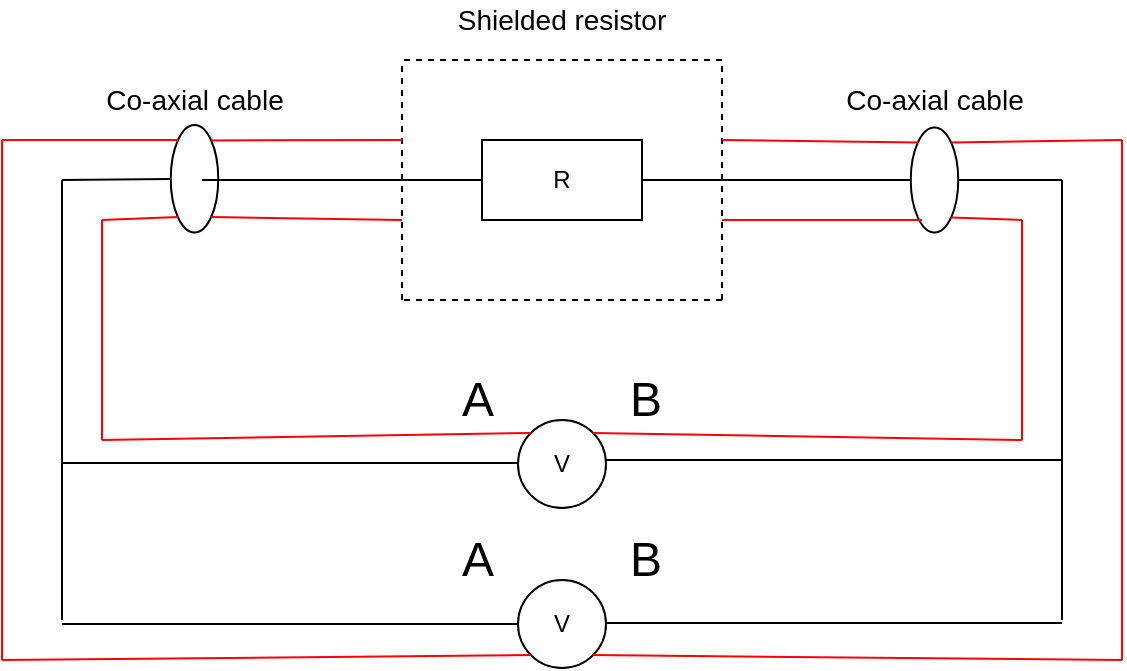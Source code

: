 <mxfile version="12.7.4" type="github"><diagram id="23kLijZkYnYTSpmeHdvN" name="Page-1"><mxGraphModel dx="1422" dy="794" grid="1" gridSize="10" guides="1" tooltips="1" connect="1" arrows="1" fold="1" page="1" pageScale="1" pageWidth="827" pageHeight="1169" math="0" shadow="0"><root><mxCell id="0"/><mxCell id="1" parent="0"/><mxCell id="0vFvjH278kbjCqWBJJW4-8" value="" style="ellipse;whiteSpace=wrap;html=1;rotation=-90;" vertex="1" parent="1"><mxGeometry x="189.38" y="127.51" width="53.75" height="23.75" as="geometry"/></mxCell><mxCell id="0vFvjH278kbjCqWBJJW4-1" value="R" style="rounded=0;whiteSpace=wrap;html=1;" vertex="1" parent="1"><mxGeometry x="360" y="120" width="80" height="40" as="geometry"/></mxCell><mxCell id="0vFvjH278kbjCqWBJJW4-2" value="" style="endArrow=none;dashed=1;html=1;" edge="1" parent="1"><mxGeometry width="50" height="50" relative="1" as="geometry"><mxPoint x="320" y="200" as="sourcePoint"/><mxPoint x="320" y="80" as="targetPoint"/></mxGeometry></mxCell><mxCell id="0vFvjH278kbjCqWBJJW4-3" value="" style="endArrow=none;dashed=1;html=1;" edge="1" parent="1"><mxGeometry width="50" height="50" relative="1" as="geometry"><mxPoint x="480" y="200" as="sourcePoint"/><mxPoint x="480" y="80" as="targetPoint"/></mxGeometry></mxCell><mxCell id="0vFvjH278kbjCqWBJJW4-4" value="" style="endArrow=none;dashed=1;html=1;" edge="1" parent="1"><mxGeometry width="50" height="50" relative="1" as="geometry"><mxPoint x="480" y="200" as="sourcePoint"/><mxPoint x="320" y="200" as="targetPoint"/></mxGeometry></mxCell><mxCell id="0vFvjH278kbjCqWBJJW4-5" value="" style="endArrow=none;dashed=1;html=1;" edge="1" parent="1"><mxGeometry width="50" height="50" relative="1" as="geometry"><mxPoint x="480" y="80" as="sourcePoint"/><mxPoint x="320" y="80" as="targetPoint"/></mxGeometry></mxCell><mxCell id="0vFvjH278kbjCqWBJJW4-6" value="" style="endArrow=none;html=1;entryX=0;entryY=0.5;entryDx=0;entryDy=0;" edge="1" parent="1" target="0vFvjH278kbjCqWBJJW4-1"><mxGeometry width="50" height="50" relative="1" as="geometry"><mxPoint x="220" y="140" as="sourcePoint"/><mxPoint x="280" y="115" as="targetPoint"/></mxGeometry></mxCell><mxCell id="0vFvjH278kbjCqWBJJW4-10" value="" style="endArrow=none;html=1;" edge="1" parent="1" target="0vFvjH278kbjCqWBJJW4-8"><mxGeometry width="50" height="50" relative="1" as="geometry"><mxPoint x="150" y="140" as="sourcePoint"/><mxPoint x="190" y="140" as="targetPoint"/></mxGeometry></mxCell><mxCell id="0vFvjH278kbjCqWBJJW4-11" value="" style="endArrow=none;html=1;" edge="1" parent="1"><mxGeometry width="50" height="50" relative="1" as="geometry"><mxPoint x="150" y="280" as="sourcePoint"/><mxPoint x="150" y="140" as="targetPoint"/></mxGeometry></mxCell><mxCell id="0vFvjH278kbjCqWBJJW4-12" value="" style="endArrow=none;html=1;" edge="1" parent="1"><mxGeometry width="50" height="50" relative="1" as="geometry"><mxPoint x="150" y="281.5" as="sourcePoint"/><mxPoint x="380" y="281.5" as="targetPoint"/></mxGeometry></mxCell><mxCell id="0vFvjH278kbjCqWBJJW4-13" value="V" style="ellipse;whiteSpace=wrap;html=1;aspect=fixed;" vertex="1" parent="1"><mxGeometry x="378" y="260" width="44" height="44" as="geometry"/></mxCell><mxCell id="0vFvjH278kbjCqWBJJW4-14" value="" style="endArrow=none;html=1;" edge="1" parent="1"><mxGeometry width="50" height="50" relative="1" as="geometry"><mxPoint x="422" y="280" as="sourcePoint"/><mxPoint x="650" y="280" as="targetPoint"/></mxGeometry></mxCell><mxCell id="0vFvjH278kbjCqWBJJW4-17" value="" style="endArrow=none;html=1;" edge="1" parent="1"><mxGeometry width="50" height="50" relative="1" as="geometry"><mxPoint x="440" y="140" as="sourcePoint"/><mxPoint x="650" y="140" as="targetPoint"/></mxGeometry></mxCell><mxCell id="0vFvjH278kbjCqWBJJW4-16" value="" style="ellipse;whiteSpace=wrap;html=1;rotation=-90;" vertex="1" parent="1"><mxGeometry x="560" y="128.13" width="52.5" height="23.75" as="geometry"/></mxCell><mxCell id="0vFvjH278kbjCqWBJJW4-19" value="" style="endArrow=none;html=1;" edge="1" parent="1"><mxGeometry width="50" height="50" relative="1" as="geometry"><mxPoint x="650" y="280" as="sourcePoint"/><mxPoint x="650" y="140" as="targetPoint"/></mxGeometry></mxCell><mxCell id="0vFvjH278kbjCqWBJJW4-20" value="V" style="ellipse;whiteSpace=wrap;html=1;aspect=fixed;" vertex="1" parent="1"><mxGeometry x="378" y="340" width="44" height="44" as="geometry"/></mxCell><mxCell id="0vFvjH278kbjCqWBJJW4-21" value="" style="endArrow=none;html=1;" edge="1" parent="1"><mxGeometry width="50" height="50" relative="1" as="geometry"><mxPoint x="150" y="360" as="sourcePoint"/><mxPoint x="150" y="280" as="targetPoint"/></mxGeometry></mxCell><mxCell id="0vFvjH278kbjCqWBJJW4-23" value="" style="endArrow=none;html=1;entryX=0;entryY=0.5;entryDx=0;entryDy=0;" edge="1" parent="1" target="0vFvjH278kbjCqWBJJW4-20"><mxGeometry width="50" height="50" relative="1" as="geometry"><mxPoint x="150" y="362" as="sourcePoint"/><mxPoint x="200" y="320" as="targetPoint"/></mxGeometry></mxCell><mxCell id="0vFvjH278kbjCqWBJJW4-24" value="" style="endArrow=none;html=1;entryX=0;entryY=0.5;entryDx=0;entryDy=0;" edge="1" parent="1"><mxGeometry width="50" height="50" relative="1" as="geometry"><mxPoint x="422" y="361.5" as="sourcePoint"/><mxPoint x="650" y="361.5" as="targetPoint"/></mxGeometry></mxCell><mxCell id="0vFvjH278kbjCqWBJJW4-25" value="" style="endArrow=none;html=1;" edge="1" parent="1"><mxGeometry width="50" height="50" relative="1" as="geometry"><mxPoint x="650" y="280" as="sourcePoint"/><mxPoint x="650" y="360" as="targetPoint"/></mxGeometry></mxCell><mxCell id="0vFvjH278kbjCqWBJJW4-34" value="" style="endArrow=none;html=1;strokeColor=#FF0000;entryX=0;entryY=0;entryDx=0;entryDy=0;" edge="1" parent="1" target="0vFvjH278kbjCqWBJJW4-13"><mxGeometry width="50" height="50" relative="1" as="geometry"><mxPoint x="170" y="270" as="sourcePoint"/><mxPoint x="370" y="270" as="targetPoint"/></mxGeometry></mxCell><mxCell id="0vFvjH278kbjCqWBJJW4-35" value="" style="endArrow=none;html=1;strokeColor=#FF0000;" edge="1" parent="1"><mxGeometry width="50" height="50" relative="1" as="geometry"><mxPoint x="170" y="270" as="sourcePoint"/><mxPoint x="170" y="160" as="targetPoint"/></mxGeometry></mxCell><mxCell id="0vFvjH278kbjCqWBJJW4-36" value="" style="endArrow=none;html=1;entryX=0;entryY=0;entryDx=0;entryDy=0;strokeColor=#FF0000;" edge="1" parent="1" target="0vFvjH278kbjCqWBJJW4-8"><mxGeometry width="50" height="50" relative="1" as="geometry"><mxPoint x="170" y="160" as="sourcePoint"/><mxPoint x="220" y="110" as="targetPoint"/></mxGeometry></mxCell><mxCell id="0vFvjH278kbjCqWBJJW4-37" value="" style="endArrow=none;html=1;strokeColor=#FF0000;exitX=0;exitY=1;exitDx=0;exitDy=0;" edge="1" parent="1" source="0vFvjH278kbjCqWBJJW4-8"><mxGeometry width="50" height="50" relative="1" as="geometry"><mxPoint x="230" y="160" as="sourcePoint"/><mxPoint x="320" y="160" as="targetPoint"/></mxGeometry></mxCell><mxCell id="0vFvjH278kbjCqWBJJW4-38" value="" style="endArrow=none;html=1;strokeColor=#FF0000;" edge="1" parent="1"><mxGeometry width="50" height="50" relative="1" as="geometry"><mxPoint x="480" y="160" as="sourcePoint"/><mxPoint x="580" y="160" as="targetPoint"/></mxGeometry></mxCell><mxCell id="0vFvjH278kbjCqWBJJW4-39" value="" style="endArrow=none;html=1;strokeColor=#FF0000;exitX=0;exitY=1;exitDx=0;exitDy=0;" edge="1" parent="1" source="0vFvjH278kbjCqWBJJW4-16"><mxGeometry width="50" height="50" relative="1" as="geometry"><mxPoint x="600" y="160" as="sourcePoint"/><mxPoint x="630" y="160" as="targetPoint"/></mxGeometry></mxCell><mxCell id="0vFvjH278kbjCqWBJJW4-40" value="" style="endArrow=none;html=1;strokeColor=#FF0000;exitX=1;exitY=0;exitDx=0;exitDy=0;" edge="1" parent="1" source="0vFvjH278kbjCqWBJJW4-13"><mxGeometry width="50" height="50" relative="1" as="geometry"><mxPoint x="430" y="270" as="sourcePoint"/><mxPoint x="630" y="270" as="targetPoint"/></mxGeometry></mxCell><mxCell id="0vFvjH278kbjCqWBJJW4-41" value="" style="endArrow=none;html=1;strokeColor=#FF0000;" edge="1" parent="1"><mxGeometry width="50" height="50" relative="1" as="geometry"><mxPoint x="630" y="160" as="sourcePoint"/><mxPoint x="630" y="270" as="targetPoint"/></mxGeometry></mxCell><mxCell id="0vFvjH278kbjCqWBJJW4-43" value="" style="endArrow=none;html=1;strokeColor=#FF0000;" edge="1" parent="1"><mxGeometry width="50" height="50" relative="1" as="geometry"><mxPoint x="120" y="120" as="sourcePoint"/><mxPoint x="208" y="120" as="targetPoint"/></mxGeometry></mxCell><mxCell id="0vFvjH278kbjCqWBJJW4-44" value="" style="endArrow=none;html=1;strokeColor=#FF0000;" edge="1" parent="1"><mxGeometry width="50" height="50" relative="1" as="geometry"><mxPoint x="120" y="380" as="sourcePoint"/><mxPoint x="120" y="120" as="targetPoint"/></mxGeometry></mxCell><mxCell id="0vFvjH278kbjCqWBJJW4-46" value="" style="endArrow=none;html=1;strokeColor=#FF0000;" edge="1" parent="1"><mxGeometry width="50" height="50" relative="1" as="geometry"><mxPoint x="680" y="120" as="sourcePoint"/><mxPoint x="680" y="380" as="targetPoint"/></mxGeometry></mxCell><mxCell id="0vFvjH278kbjCqWBJJW4-47" value="" style="endArrow=none;html=1;strokeColor=#FF0000;exitX=1;exitY=1;exitDx=0;exitDy=0;" edge="1" parent="1" source="0vFvjH278kbjCqWBJJW4-16"><mxGeometry width="50" height="50" relative="1" as="geometry"><mxPoint x="600" y="110" as="sourcePoint"/><mxPoint x="680" y="120" as="targetPoint"/></mxGeometry></mxCell><mxCell id="0vFvjH278kbjCqWBJJW4-48" value="" style="endArrow=none;html=1;strokeColor=#FF0000;entryX=1;entryY=0;entryDx=0;entryDy=0;" edge="1" parent="1" target="0vFvjH278kbjCqWBJJW4-16"><mxGeometry width="50" height="50" relative="1" as="geometry"><mxPoint x="480" y="120" as="sourcePoint"/><mxPoint x="550" y="120" as="targetPoint"/></mxGeometry></mxCell><mxCell id="0vFvjH278kbjCqWBJJW4-49" value="" style="endArrow=none;html=1;strokeColor=#FF0000;exitX=1;exitY=1;exitDx=0;exitDy=0;" edge="1" parent="1" source="0vFvjH278kbjCqWBJJW4-20"><mxGeometry width="50" height="50" relative="1" as="geometry"><mxPoint x="460" y="380" as="sourcePoint"/><mxPoint x="680" y="380" as="targetPoint"/></mxGeometry></mxCell><mxCell id="0vFvjH278kbjCqWBJJW4-50" value="" style="endArrow=none;html=1;strokeColor=#FF0000;entryX=0;entryY=1;entryDx=0;entryDy=0;" edge="1" parent="1" target="0vFvjH278kbjCqWBJJW4-20"><mxGeometry width="50" height="50" relative="1" as="geometry"><mxPoint x="120" y="380" as="sourcePoint"/><mxPoint x="280" y="380" as="targetPoint"/></mxGeometry></mxCell><mxCell id="0vFvjH278kbjCqWBJJW4-51" value="" style="endArrow=none;html=1;strokeColor=#FF0000;exitX=1;exitY=1;exitDx=0;exitDy=0;" edge="1" parent="1" source="0vFvjH278kbjCqWBJJW4-8"><mxGeometry width="50" height="50" relative="1" as="geometry"><mxPoint x="170" y="100" as="sourcePoint"/><mxPoint x="320" y="120" as="targetPoint"/></mxGeometry></mxCell><mxCell id="0vFvjH278kbjCqWBJJW4-52" value="&lt;font style=&quot;font-size: 24px&quot;&gt;A&lt;/font&gt;" style="text;html=1;strokeColor=none;fillColor=none;align=center;verticalAlign=middle;whiteSpace=wrap;rounded=0;" vertex="1" parent="1"><mxGeometry x="338" y="240" width="40" height="20" as="geometry"/></mxCell><mxCell id="0vFvjH278kbjCqWBJJW4-54" value="&lt;font style=&quot;font-size: 24px&quot;&gt;B&lt;/font&gt;" style="text;html=1;strokeColor=none;fillColor=none;align=center;verticalAlign=middle;whiteSpace=wrap;rounded=0;" vertex="1" parent="1"><mxGeometry x="422" y="240" width="40" height="20" as="geometry"/></mxCell><mxCell id="0vFvjH278kbjCqWBJJW4-55" value="&lt;font style=&quot;font-size: 24px&quot;&gt;A&lt;/font&gt;" style="text;html=1;strokeColor=none;fillColor=none;align=center;verticalAlign=middle;whiteSpace=wrap;rounded=0;" vertex="1" parent="1"><mxGeometry x="338" y="320" width="40" height="20" as="geometry"/></mxCell><mxCell id="0vFvjH278kbjCqWBJJW4-56" value="&lt;font style=&quot;font-size: 24px&quot;&gt;B&lt;/font&gt;" style="text;html=1;strokeColor=none;fillColor=none;align=center;verticalAlign=middle;whiteSpace=wrap;rounded=0;" vertex="1" parent="1"><mxGeometry x="422" y="320" width="40" height="20" as="geometry"/></mxCell><mxCell id="0vFvjH278kbjCqWBJJW4-57" value="&lt;font style=&quot;font-size: 14px&quot;&gt;Co-axial cable&lt;/font&gt;" style="text;html=1;strokeColor=none;fillColor=none;align=center;verticalAlign=middle;whiteSpace=wrap;rounded=0;" vertex="1" parent="1"><mxGeometry x="140.95" y="90" width="150.62" height="20" as="geometry"/></mxCell><mxCell id="0vFvjH278kbjCqWBJJW4-58" value="&lt;font style=&quot;font-size: 14px&quot;&gt;Co-axial cable&lt;/font&gt;" style="text;html=1;strokeColor=none;fillColor=none;align=center;verticalAlign=middle;whiteSpace=wrap;rounded=0;" vertex="1" parent="1"><mxGeometry x="510.94" y="90" width="150.62" height="20" as="geometry"/></mxCell><mxCell id="0vFvjH278kbjCqWBJJW4-59" value="&lt;font style=&quot;font-size: 14px&quot;&gt;Shielded resistor&lt;/font&gt;" style="text;html=1;strokeColor=none;fillColor=none;align=center;verticalAlign=middle;whiteSpace=wrap;rounded=0;" vertex="1" parent="1"><mxGeometry x="320" y="50" width="160" height="20" as="geometry"/></mxCell></root></mxGraphModel></diagram></mxfile>
